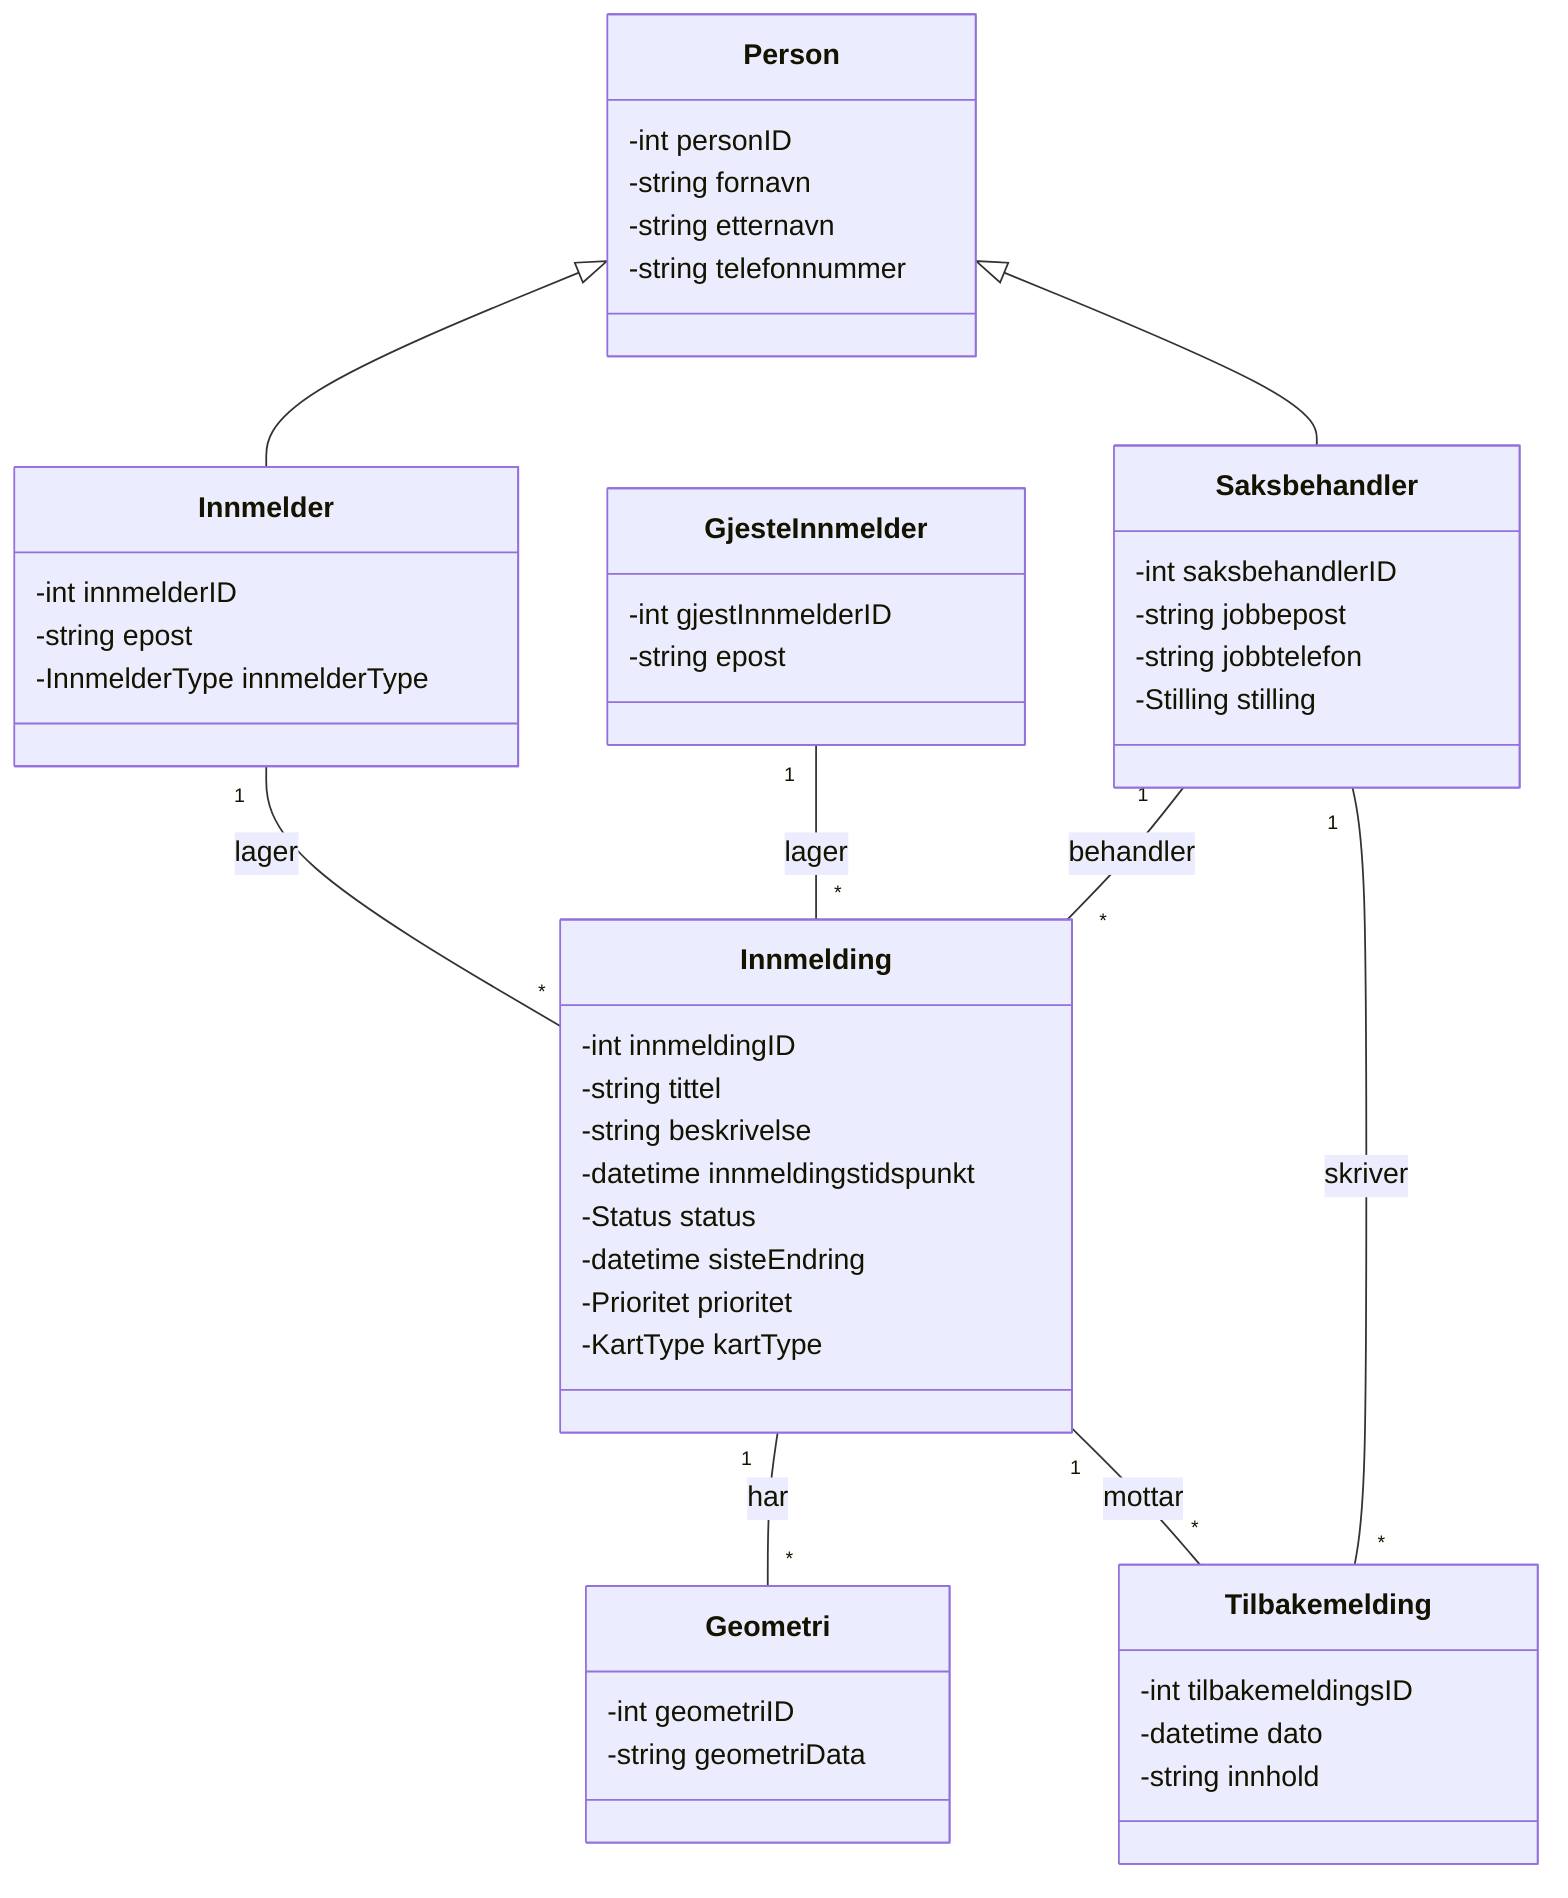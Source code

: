 classDiagram
    class Person {
        -int personID
        -string fornavn
        -string etternavn
        -string telefonnummer
    }

    class Innmelder {
        -int innmelderID
        -string epost
        -InnmelderType innmelderType
    }

    class Saksbehandler {
        -int saksbehandlerID
        -string jobbepost
        -string jobbtelefon
        -Stilling stilling
    }

    class GjesteInnmelder {
        -int gjestInnmelderID
        -string epost
    }

    class Innmelding {
        -int innmeldingID
        -string tittel
        -string beskrivelse
        -datetime innmeldingstidspunkt
        -Status status
        -datetime sisteEndring
        -Prioritet prioritet
        -KartType kartType
    }

    class Geometri {
        -int geometriID
        -string geometriData
    }

    class Tilbakemelding {
        -int tilbakemeldingsID
        -datetime dato
        -string innhold
    }

    Person <|-- Innmelder
    Person <|-- Saksbehandler
    Innmelder "1" -- "*" Innmelding : lager
    GjesteInnmelder "1" -- "*" Innmelding : lager
    Saksbehandler "1" -- "*" Innmelding : behandler
    Innmelding "1" -- "*" Geometri : har
    Innmelding "1" -- "*" Tilbakemelding : mottar
    Saksbehandler "1" -- "*" Tilbakemelding : skriver